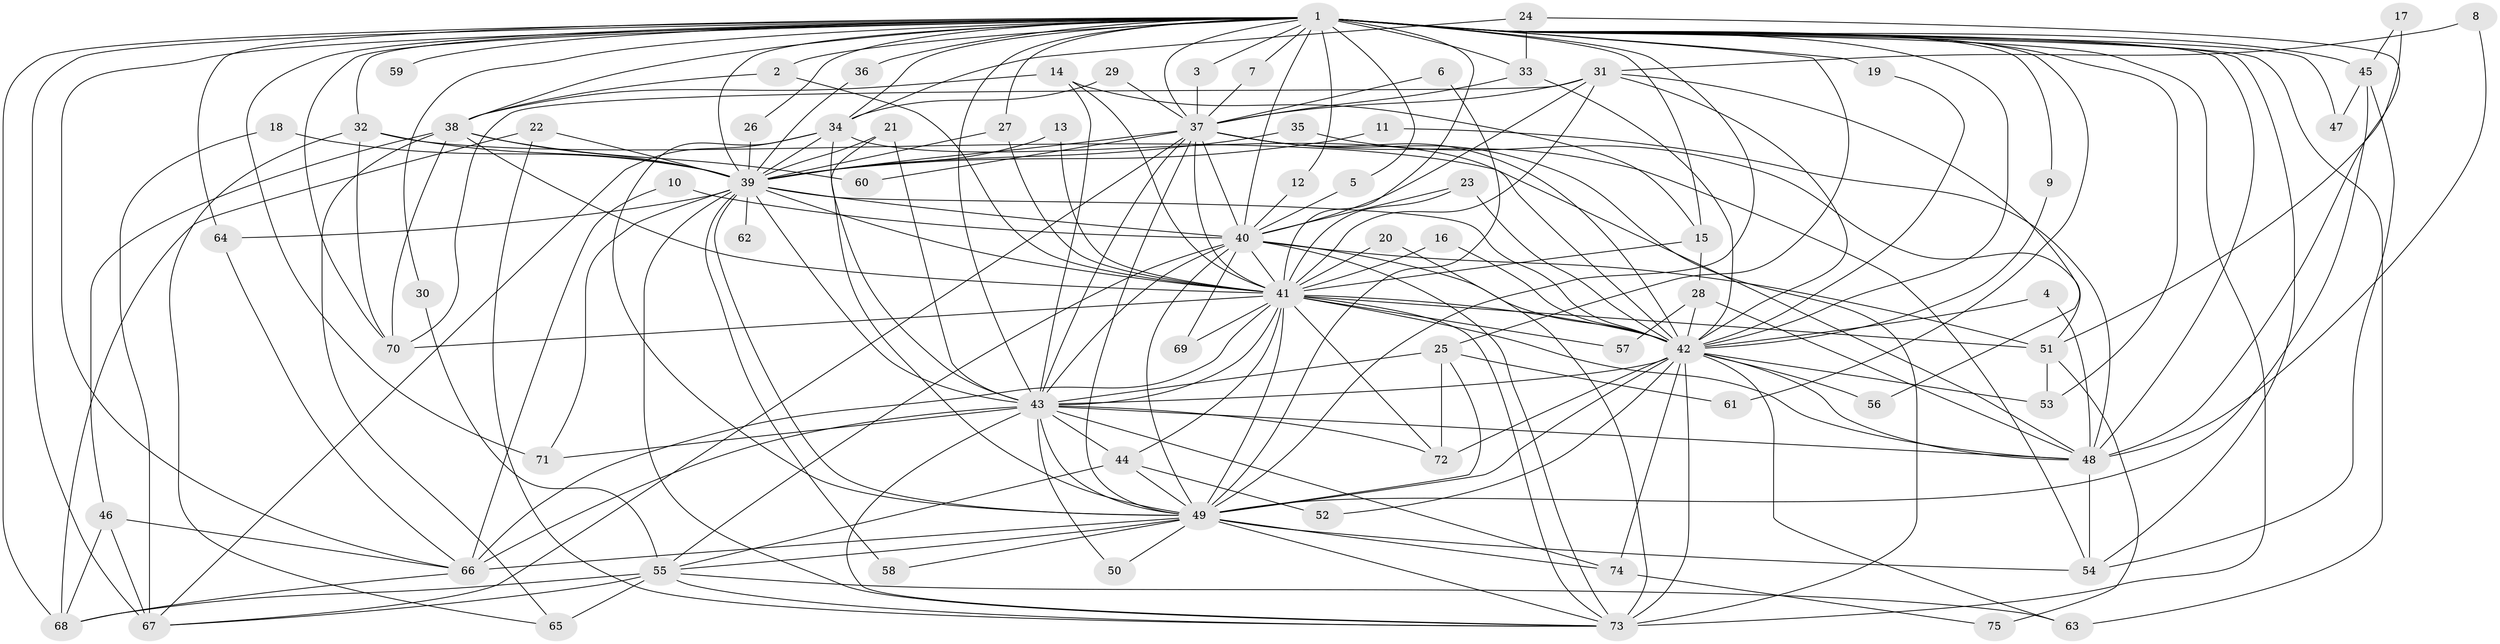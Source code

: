 // original degree distribution, {39: 0.006711409395973154, 25: 0.006711409395973154, 30: 0.006711409395973154, 22: 0.006711409395973154, 14: 0.006711409395973154, 19: 0.013422818791946308, 29: 0.006711409395973154, 35: 0.006711409395973154, 21: 0.006711409395973154, 7: 0.006711409395973154, 4: 0.06711409395973154, 2: 0.5637583892617449, 3: 0.19463087248322147, 11: 0.006711409395973154, 9: 0.006711409395973154, 5: 0.04697986577181208, 6: 0.040268456375838924}
// Generated by graph-tools (version 1.1) at 2025/25/03/09/25 03:25:43]
// undirected, 75 vertices, 210 edges
graph export_dot {
graph [start="1"]
  node [color=gray90,style=filled];
  1;
  2;
  3;
  4;
  5;
  6;
  7;
  8;
  9;
  10;
  11;
  12;
  13;
  14;
  15;
  16;
  17;
  18;
  19;
  20;
  21;
  22;
  23;
  24;
  25;
  26;
  27;
  28;
  29;
  30;
  31;
  32;
  33;
  34;
  35;
  36;
  37;
  38;
  39;
  40;
  41;
  42;
  43;
  44;
  45;
  46;
  47;
  48;
  49;
  50;
  51;
  52;
  53;
  54;
  55;
  56;
  57;
  58;
  59;
  60;
  61;
  62;
  63;
  64;
  65;
  66;
  67;
  68;
  69;
  70;
  71;
  72;
  73;
  74;
  75;
  1 -- 2 [weight=1.0];
  1 -- 3 [weight=1.0];
  1 -- 5 [weight=1.0];
  1 -- 7 [weight=1.0];
  1 -- 9 [weight=1.0];
  1 -- 12 [weight=1.0];
  1 -- 15 [weight=1.0];
  1 -- 19 [weight=2.0];
  1 -- 25 [weight=1.0];
  1 -- 26 [weight=1.0];
  1 -- 27 [weight=1.0];
  1 -- 30 [weight=1.0];
  1 -- 32 [weight=1.0];
  1 -- 33 [weight=1.0];
  1 -- 34 [weight=1.0];
  1 -- 36 [weight=1.0];
  1 -- 37 [weight=2.0];
  1 -- 38 [weight=1.0];
  1 -- 39 [weight=4.0];
  1 -- 40 [weight=3.0];
  1 -- 41 [weight=3.0];
  1 -- 42 [weight=3.0];
  1 -- 43 [weight=3.0];
  1 -- 45 [weight=2.0];
  1 -- 47 [weight=1.0];
  1 -- 48 [weight=2.0];
  1 -- 49 [weight=3.0];
  1 -- 53 [weight=1.0];
  1 -- 54 [weight=1.0];
  1 -- 59 [weight=1.0];
  1 -- 61 [weight=1.0];
  1 -- 63 [weight=2.0];
  1 -- 64 [weight=1.0];
  1 -- 66 [weight=1.0];
  1 -- 67 [weight=1.0];
  1 -- 68 [weight=1.0];
  1 -- 70 [weight=1.0];
  1 -- 71 [weight=2.0];
  1 -- 73 [weight=3.0];
  2 -- 38 [weight=1.0];
  2 -- 41 [weight=1.0];
  3 -- 37 [weight=1.0];
  4 -- 42 [weight=1.0];
  4 -- 48 [weight=1.0];
  5 -- 40 [weight=1.0];
  6 -- 37 [weight=1.0];
  6 -- 49 [weight=1.0];
  7 -- 37 [weight=1.0];
  8 -- 31 [weight=1.0];
  8 -- 48 [weight=1.0];
  9 -- 42 [weight=1.0];
  10 -- 40 [weight=1.0];
  10 -- 66 [weight=1.0];
  11 -- 39 [weight=1.0];
  11 -- 48 [weight=1.0];
  12 -- 40 [weight=1.0];
  13 -- 39 [weight=1.0];
  13 -- 41 [weight=1.0];
  14 -- 15 [weight=1.0];
  14 -- 38 [weight=1.0];
  14 -- 41 [weight=1.0];
  14 -- 43 [weight=1.0];
  15 -- 28 [weight=1.0];
  15 -- 41 [weight=1.0];
  16 -- 41 [weight=1.0];
  16 -- 42 [weight=1.0];
  17 -- 45 [weight=1.0];
  17 -- 51 [weight=1.0];
  18 -- 39 [weight=1.0];
  18 -- 67 [weight=1.0];
  19 -- 42 [weight=1.0];
  20 -- 41 [weight=1.0];
  20 -- 73 [weight=1.0];
  21 -- 39 [weight=1.0];
  21 -- 43 [weight=1.0];
  21 -- 49 [weight=1.0];
  22 -- 39 [weight=1.0];
  22 -- 68 [weight=1.0];
  22 -- 73 [weight=1.0];
  23 -- 40 [weight=1.0];
  23 -- 41 [weight=1.0];
  23 -- 42 [weight=1.0];
  24 -- 33 [weight=1.0];
  24 -- 34 [weight=1.0];
  24 -- 48 [weight=1.0];
  25 -- 43 [weight=1.0];
  25 -- 49 [weight=1.0];
  25 -- 61 [weight=1.0];
  25 -- 72 [weight=1.0];
  26 -- 39 [weight=1.0];
  27 -- 39 [weight=1.0];
  27 -- 41 [weight=1.0];
  28 -- 42 [weight=1.0];
  28 -- 48 [weight=1.0];
  28 -- 57 [weight=1.0];
  29 -- 34 [weight=1.0];
  29 -- 37 [weight=1.0];
  30 -- 55 [weight=1.0];
  31 -- 37 [weight=1.0];
  31 -- 40 [weight=1.0];
  31 -- 41 [weight=1.0];
  31 -- 42 [weight=1.0];
  31 -- 56 [weight=1.0];
  31 -- 70 [weight=1.0];
  32 -- 39 [weight=1.0];
  32 -- 48 [weight=1.0];
  32 -- 65 [weight=1.0];
  32 -- 70 [weight=1.0];
  33 -- 37 [weight=1.0];
  33 -- 42 [weight=1.0];
  34 -- 39 [weight=1.0];
  34 -- 42 [weight=1.0];
  34 -- 43 [weight=1.0];
  34 -- 49 [weight=1.0];
  34 -- 67 [weight=1.0];
  35 -- 39 [weight=1.0];
  35 -- 51 [weight=1.0];
  36 -- 39 [weight=1.0];
  37 -- 39 [weight=1.0];
  37 -- 40 [weight=1.0];
  37 -- 41 [weight=3.0];
  37 -- 42 [weight=1.0];
  37 -- 43 [weight=2.0];
  37 -- 49 [weight=1.0];
  37 -- 54 [weight=1.0];
  37 -- 60 [weight=1.0];
  37 -- 67 [weight=1.0];
  37 -- 73 [weight=1.0];
  38 -- 39 [weight=1.0];
  38 -- 41 [weight=1.0];
  38 -- 46 [weight=2.0];
  38 -- 60 [weight=1.0];
  38 -- 65 [weight=1.0];
  38 -- 70 [weight=1.0];
  39 -- 40 [weight=1.0];
  39 -- 41 [weight=3.0];
  39 -- 42 [weight=1.0];
  39 -- 43 [weight=1.0];
  39 -- 49 [weight=1.0];
  39 -- 58 [weight=1.0];
  39 -- 62 [weight=1.0];
  39 -- 64 [weight=1.0];
  39 -- 71 [weight=1.0];
  39 -- 73 [weight=1.0];
  40 -- 41 [weight=1.0];
  40 -- 42 [weight=2.0];
  40 -- 43 [weight=1.0];
  40 -- 49 [weight=1.0];
  40 -- 51 [weight=1.0];
  40 -- 55 [weight=1.0];
  40 -- 69 [weight=1.0];
  40 -- 73 [weight=1.0];
  41 -- 42 [weight=2.0];
  41 -- 43 [weight=1.0];
  41 -- 44 [weight=1.0];
  41 -- 48 [weight=1.0];
  41 -- 49 [weight=1.0];
  41 -- 51 [weight=3.0];
  41 -- 57 [weight=1.0];
  41 -- 66 [weight=2.0];
  41 -- 69 [weight=1.0];
  41 -- 70 [weight=1.0];
  41 -- 72 [weight=1.0];
  41 -- 73 [weight=1.0];
  42 -- 43 [weight=1.0];
  42 -- 48 [weight=1.0];
  42 -- 49 [weight=1.0];
  42 -- 52 [weight=1.0];
  42 -- 53 [weight=1.0];
  42 -- 56 [weight=1.0];
  42 -- 63 [weight=1.0];
  42 -- 72 [weight=2.0];
  42 -- 73 [weight=2.0];
  42 -- 74 [weight=1.0];
  43 -- 44 [weight=1.0];
  43 -- 48 [weight=1.0];
  43 -- 49 [weight=1.0];
  43 -- 50 [weight=1.0];
  43 -- 66 [weight=1.0];
  43 -- 71 [weight=1.0];
  43 -- 72 [weight=1.0];
  43 -- 73 [weight=1.0];
  43 -- 74 [weight=2.0];
  44 -- 49 [weight=1.0];
  44 -- 52 [weight=1.0];
  44 -- 55 [weight=1.0];
  45 -- 47 [weight=1.0];
  45 -- 49 [weight=1.0];
  45 -- 54 [weight=1.0];
  46 -- 66 [weight=1.0];
  46 -- 67 [weight=2.0];
  46 -- 68 [weight=1.0];
  48 -- 54 [weight=1.0];
  49 -- 50 [weight=1.0];
  49 -- 54 [weight=1.0];
  49 -- 55 [weight=1.0];
  49 -- 58 [weight=1.0];
  49 -- 66 [weight=1.0];
  49 -- 73 [weight=1.0];
  49 -- 74 [weight=1.0];
  51 -- 53 [weight=1.0];
  51 -- 75 [weight=1.0];
  55 -- 63 [weight=1.0];
  55 -- 65 [weight=1.0];
  55 -- 67 [weight=1.0];
  55 -- 68 [weight=1.0];
  55 -- 73 [weight=1.0];
  64 -- 66 [weight=1.0];
  66 -- 68 [weight=1.0];
  74 -- 75 [weight=1.0];
}

